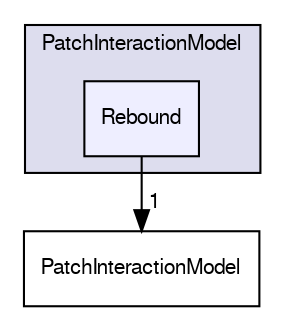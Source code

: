 digraph "src/lagrangian/intermediate/submodels/Kinematic/PatchInteractionModel/Rebound" {
  bgcolor=transparent;
  compound=true
  node [ fontsize="10", fontname="FreeSans"];
  edge [ labelfontsize="10", labelfontname="FreeSans"];
  subgraph clusterdir_cf43f87a8139bd03a012339b0f68c2d8 {
    graph [ bgcolor="#ddddee", pencolor="black", label="PatchInteractionModel" fontname="FreeSans", fontsize="10", URL="dir_cf43f87a8139bd03a012339b0f68c2d8.html"]
  dir_af6f25dd17f1e434d49b52a581c1b215 [shape=box, label="Rebound", style="filled", fillcolor="#eeeeff", pencolor="black", URL="dir_af6f25dd17f1e434d49b52a581c1b215.html"];
  }
  dir_fbe14706e92980c2567ab36ee0a0e449 [shape=box label="PatchInteractionModel" URL="dir_fbe14706e92980c2567ab36ee0a0e449.html"];
  dir_af6f25dd17f1e434d49b52a581c1b215->dir_fbe14706e92980c2567ab36ee0a0e449 [headlabel="1", labeldistance=1.5 headhref="dir_001373_001372.html"];
}
